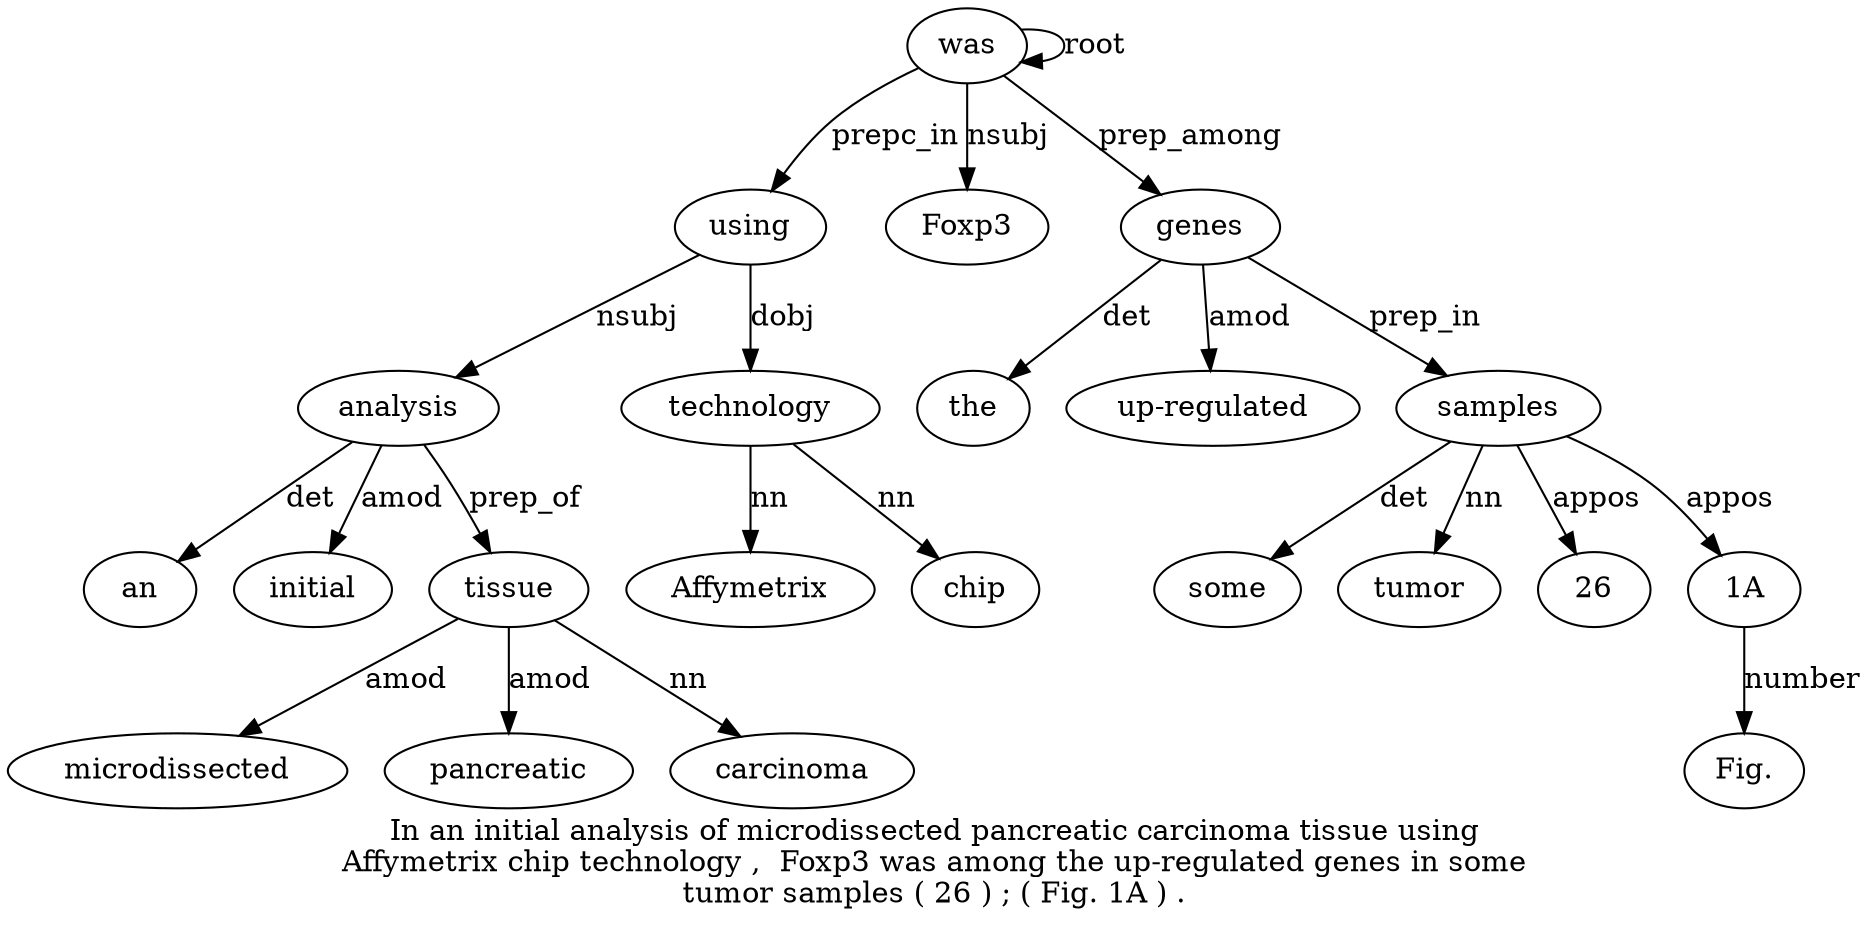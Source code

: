 digraph "In an initial analysis of microdissected pancreatic carcinoma tissue using Affymetrix chip technology ,  Foxp3 was among the up-regulated genes in some tumor samples ( 26 ) ; ( Fig. 1A ) ." {
label="In an initial analysis of microdissected pancreatic carcinoma tissue using
Affymetrix chip technology ,  Foxp3 was among the up-regulated genes in some
tumor samples ( 26 ) ; ( Fig. 1A ) .";
analysis4 [style=filled, fillcolor=white, label=analysis];
an2 [style=filled, fillcolor=white, label=an];
analysis4 -> an2  [label=det];
initial3 [style=filled, fillcolor=white, label=initial];
analysis4 -> initial3  [label=amod];
using10 [style=filled, fillcolor=white, label=using];
using10 -> analysis4  [label=nsubj];
tissue9 [style=filled, fillcolor=white, label=tissue];
microdissected6 [style=filled, fillcolor=white, label=microdissected];
tissue9 -> microdissected6  [label=amod];
pancreatic7 [style=filled, fillcolor=white, label=pancreatic];
tissue9 -> pancreatic7  [label=amod];
carcinoma8 [style=filled, fillcolor=white, label=carcinoma];
tissue9 -> carcinoma8  [label=nn];
analysis4 -> tissue9  [label=prep_of];
was16 [style=filled, fillcolor=white, label=was];
was16 -> using10  [label=prepc_in];
technology13 [style=filled, fillcolor=white, label=technology];
Affymetrix11 [style=filled, fillcolor=white, label=Affymetrix];
technology13 -> Affymetrix11  [label=nn];
chip12 [style=filled, fillcolor=white, label=chip];
technology13 -> chip12  [label=nn];
using10 -> technology13  [label=dobj];
Foxp315 [style=filled, fillcolor=white, label=Foxp3];
was16 -> Foxp315  [label=nsubj];
was16 -> was16  [label=root];
genes20 [style=filled, fillcolor=white, label=genes];
the18 [style=filled, fillcolor=white, label=the];
genes20 -> the18  [label=det];
"up-regulated19" [style=filled, fillcolor=white, label="up-regulated"];
genes20 -> "up-regulated19"  [label=amod];
was16 -> genes20  [label=prep_among];
samples24 [style=filled, fillcolor=white, label=samples];
some22 [style=filled, fillcolor=white, label=some];
samples24 -> some22  [label=det];
tumor23 [style=filled, fillcolor=white, label=tumor];
samples24 -> tumor23  [label=nn];
genes20 -> samples24  [label=prep_in];
26 [style=filled, fillcolor=white, label=26];
samples24 -> 26  [label=appos];
"1A3" [style=filled, fillcolor=white, label="1A"];
"Fig.30" [style=filled, fillcolor=white, label="Fig."];
"1A3" -> "Fig.30"  [label=number];
samples24 -> "1A3"  [label=appos];
}
